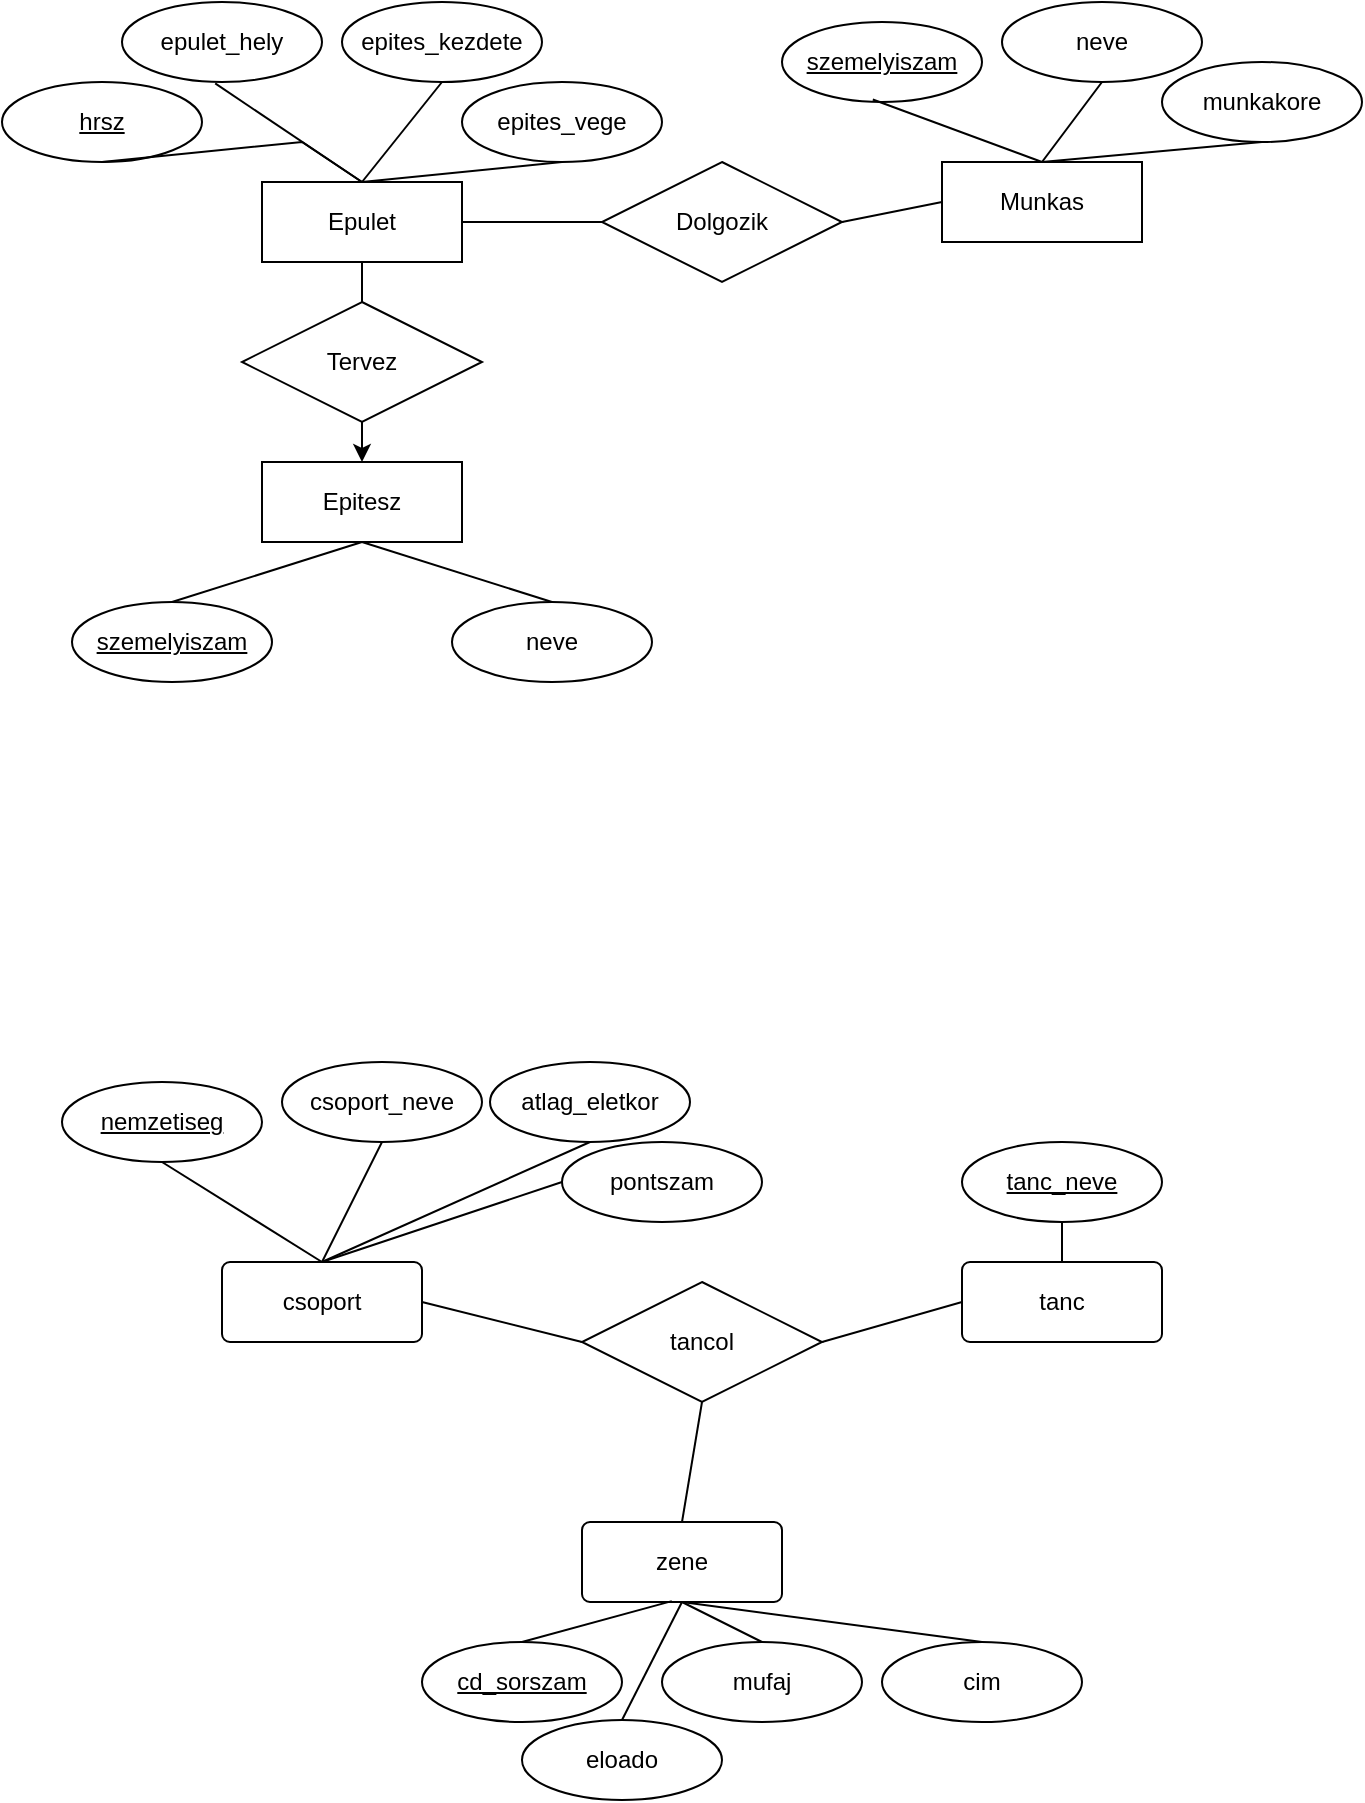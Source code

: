 <mxfile version="20.8.3" type="device"><diagram id="_P5oYdFEomwiM4jC20Ad" name="Page-1"><mxGraphModel dx="682" dy="475" grid="1" gridSize="10" guides="1" tooltips="1" connect="1" arrows="1" fold="1" page="1" pageScale="1" pageWidth="827" pageHeight="1169" math="0" shadow="0"><root><mxCell id="0"/><mxCell id="1" parent="0"/><mxCell id="t21nWH5u9aqQZ-ZXL-J--7" value="Munkas" style="whiteSpace=wrap;html=1;align=center;" vertex="1" parent="1"><mxGeometry x="540" y="350" width="100" height="40" as="geometry"/></mxCell><mxCell id="t21nWH5u9aqQZ-ZXL-J--10" value="Epitesz" style="whiteSpace=wrap;html=1;align=center;" vertex="1" parent="1"><mxGeometry x="200" y="500" width="100" height="40" as="geometry"/></mxCell><mxCell id="t21nWH5u9aqQZ-ZXL-J--11" value="Epulet" style="whiteSpace=wrap;html=1;align=center;" vertex="1" parent="1"><mxGeometry x="200" y="360" width="100" height="40" as="geometry"/></mxCell><mxCell id="t21nWH5u9aqQZ-ZXL-J--13" value="hrsz" style="ellipse;whiteSpace=wrap;html=1;align=center;fontStyle=4;" vertex="1" parent="1"><mxGeometry x="70" y="310" width="100" height="40" as="geometry"/></mxCell><mxCell id="t21nWH5u9aqQZ-ZXL-J--14" value="epulet_hely" style="ellipse;whiteSpace=wrap;html=1;align=center;" vertex="1" parent="1"><mxGeometry x="130" y="270" width="100" height="40" as="geometry"/></mxCell><mxCell id="t21nWH5u9aqQZ-ZXL-J--17" value="" style="endArrow=none;html=1;rounded=0;exitX=0.5;exitY=1;exitDx=0;exitDy=0;entryX=0.5;entryY=0;entryDx=0;entryDy=0;" edge="1" parent="1" source="t21nWH5u9aqQZ-ZXL-J--13" target="t21nWH5u9aqQZ-ZXL-J--11"><mxGeometry relative="1" as="geometry"><mxPoint x="390" y="370" as="sourcePoint"/><mxPoint x="550" y="370" as="targetPoint"/><Array as="points"><mxPoint x="220" y="340"/></Array></mxGeometry></mxCell><mxCell id="t21nWH5u9aqQZ-ZXL-J--18" value="" style="endArrow=none;html=1;rounded=0;exitX=0.5;exitY=0;exitDx=0;exitDy=0;entryX=0.466;entryY=1.018;entryDx=0;entryDy=0;entryPerimeter=0;" edge="1" parent="1" source="t21nWH5u9aqQZ-ZXL-J--11" target="t21nWH5u9aqQZ-ZXL-J--14"><mxGeometry relative="1" as="geometry"><mxPoint x="390" y="370" as="sourcePoint"/><mxPoint x="550" y="370" as="targetPoint"/></mxGeometry></mxCell><mxCell id="t21nWH5u9aqQZ-ZXL-J--19" value="epites_kezdete" style="ellipse;whiteSpace=wrap;html=1;align=center;" vertex="1" parent="1"><mxGeometry x="240" y="270" width="100" height="40" as="geometry"/></mxCell><mxCell id="t21nWH5u9aqQZ-ZXL-J--20" value="epites_vege" style="ellipse;whiteSpace=wrap;html=1;align=center;" vertex="1" parent="1"><mxGeometry x="300" y="310" width="100" height="40" as="geometry"/></mxCell><mxCell id="t21nWH5u9aqQZ-ZXL-J--21" value="" style="endArrow=none;html=1;rounded=0;exitX=0.5;exitY=0;exitDx=0;exitDy=0;entryX=0.5;entryY=1;entryDx=0;entryDy=0;" edge="1" parent="1" source="t21nWH5u9aqQZ-ZXL-J--11" target="t21nWH5u9aqQZ-ZXL-J--19"><mxGeometry relative="1" as="geometry"><mxPoint x="320" y="370" as="sourcePoint"/><mxPoint x="480" y="370" as="targetPoint"/></mxGeometry></mxCell><mxCell id="t21nWH5u9aqQZ-ZXL-J--22" value="" style="endArrow=none;html=1;rounded=0;entryX=0.5;entryY=1;entryDx=0;entryDy=0;" edge="1" parent="1" target="t21nWH5u9aqQZ-ZXL-J--20"><mxGeometry relative="1" as="geometry"><mxPoint x="250" y="360" as="sourcePoint"/><mxPoint x="300" y="320" as="targetPoint"/></mxGeometry></mxCell><mxCell id="t21nWH5u9aqQZ-ZXL-J--23" value="szemelyiszam" style="ellipse;whiteSpace=wrap;html=1;align=center;fontStyle=4;" vertex="1" parent="1"><mxGeometry x="460" y="280" width="100" height="40" as="geometry"/></mxCell><mxCell id="t21nWH5u9aqQZ-ZXL-J--24" value="" style="endArrow=none;html=1;rounded=0;exitX=0.454;exitY=0.968;exitDx=0;exitDy=0;exitPerimeter=0;entryX=0.5;entryY=0;entryDx=0;entryDy=0;" edge="1" parent="1" source="t21nWH5u9aqQZ-ZXL-J--23" target="t21nWH5u9aqQZ-ZXL-J--7"><mxGeometry relative="1" as="geometry"><mxPoint x="350" y="370" as="sourcePoint"/><mxPoint x="510" y="370" as="targetPoint"/></mxGeometry></mxCell><mxCell id="t21nWH5u9aqQZ-ZXL-J--25" value="neve" style="ellipse;whiteSpace=wrap;html=1;align=center;" vertex="1" parent="1"><mxGeometry x="570" y="270" width="100" height="40" as="geometry"/></mxCell><mxCell id="t21nWH5u9aqQZ-ZXL-J--26" value="munkakore" style="ellipse;whiteSpace=wrap;html=1;align=center;" vertex="1" parent="1"><mxGeometry x="650" y="300" width="100" height="40" as="geometry"/></mxCell><mxCell id="t21nWH5u9aqQZ-ZXL-J--27" value="" style="endArrow=none;html=1;rounded=0;exitX=0.5;exitY=1;exitDx=0;exitDy=0;entryX=0.5;entryY=0;entryDx=0;entryDy=0;" edge="1" parent="1" source="t21nWH5u9aqQZ-ZXL-J--25" target="t21nWH5u9aqQZ-ZXL-J--7"><mxGeometry relative="1" as="geometry"><mxPoint x="350" y="370" as="sourcePoint"/><mxPoint x="510" y="370" as="targetPoint"/></mxGeometry></mxCell><mxCell id="t21nWH5u9aqQZ-ZXL-J--28" value="" style="endArrow=none;html=1;rounded=0;exitX=0.5;exitY=1;exitDx=0;exitDy=0;" edge="1" parent="1" source="t21nWH5u9aqQZ-ZXL-J--26"><mxGeometry relative="1" as="geometry"><mxPoint x="630" y="320" as="sourcePoint"/><mxPoint x="590" y="350" as="targetPoint"/></mxGeometry></mxCell><mxCell id="t21nWH5u9aqQZ-ZXL-J--29" value="szemelyiszam" style="ellipse;whiteSpace=wrap;html=1;align=center;fontStyle=4;" vertex="1" parent="1"><mxGeometry x="105" y="570" width="100" height="40" as="geometry"/></mxCell><mxCell id="t21nWH5u9aqQZ-ZXL-J--30" value="" style="endArrow=none;html=1;rounded=0;exitX=0.5;exitY=1;exitDx=0;exitDy=0;entryX=0.5;entryY=0;entryDx=0;entryDy=0;" edge="1" parent="1" source="t21nWH5u9aqQZ-ZXL-J--10" target="t21nWH5u9aqQZ-ZXL-J--29"><mxGeometry relative="1" as="geometry"><mxPoint x="350.4" y="368.72" as="sourcePoint"/><mxPoint x="435" y="400" as="targetPoint"/></mxGeometry></mxCell><mxCell id="t21nWH5u9aqQZ-ZXL-J--31" value="neve" style="ellipse;whiteSpace=wrap;html=1;align=center;" vertex="1" parent="1"><mxGeometry x="295" y="570" width="100" height="40" as="geometry"/></mxCell><mxCell id="t21nWH5u9aqQZ-ZXL-J--32" value="" style="endArrow=none;html=1;rounded=0;exitX=0.5;exitY=1;exitDx=0;exitDy=0;entryX=0.5;entryY=0;entryDx=0;entryDy=0;" edge="1" parent="1" source="t21nWH5u9aqQZ-ZXL-J--10" target="t21nWH5u9aqQZ-ZXL-J--31"><mxGeometry relative="1" as="geometry"><mxPoint x="185" y="410" as="sourcePoint"/><mxPoint x="345" y="410" as="targetPoint"/></mxGeometry></mxCell><mxCell id="t21nWH5u9aqQZ-ZXL-J--34" value="Dolgozik" style="shape=rhombus;perimeter=rhombusPerimeter;whiteSpace=wrap;html=1;align=center;" vertex="1" parent="1"><mxGeometry x="370" y="350" width="120" height="60" as="geometry"/></mxCell><mxCell id="t21nWH5u9aqQZ-ZXL-J--35" value="" style="endArrow=none;html=1;rounded=0;exitX=1;exitY=0.5;exitDx=0;exitDy=0;" edge="1" parent="1" source="t21nWH5u9aqQZ-ZXL-J--11" target="t21nWH5u9aqQZ-ZXL-J--34"><mxGeometry relative="1" as="geometry"><mxPoint x="350" y="290" as="sourcePoint"/><mxPoint x="510" y="290" as="targetPoint"/></mxGeometry></mxCell><mxCell id="t21nWH5u9aqQZ-ZXL-J--41" value="" style="endArrow=none;html=1;rounded=0;entryX=0;entryY=0.5;entryDx=0;entryDy=0;exitX=1;exitY=0.5;exitDx=0;exitDy=0;" edge="1" parent="1" source="t21nWH5u9aqQZ-ZXL-J--34" target="t21nWH5u9aqQZ-ZXL-J--7"><mxGeometry relative="1" as="geometry"><mxPoint x="340" y="290" as="sourcePoint"/><mxPoint x="500" y="290" as="targetPoint"/></mxGeometry></mxCell><mxCell id="t21nWH5u9aqQZ-ZXL-J--42" value="Tervez" style="shape=rhombus;perimeter=rhombusPerimeter;whiteSpace=wrap;html=1;align=center;" vertex="1" parent="1"><mxGeometry x="190" y="420" width="120" height="60" as="geometry"/></mxCell><mxCell id="t21nWH5u9aqQZ-ZXL-J--43" value="" style="endArrow=none;html=1;rounded=0;exitX=0.5;exitY=1;exitDx=0;exitDy=0;" edge="1" parent="1" source="t21nWH5u9aqQZ-ZXL-J--11" target="t21nWH5u9aqQZ-ZXL-J--42"><mxGeometry relative="1" as="geometry"><mxPoint x="270" y="410" as="sourcePoint"/><mxPoint x="430" y="410" as="targetPoint"/></mxGeometry></mxCell><mxCell id="t21nWH5u9aqQZ-ZXL-J--44" value="" style="endArrow=classic;html=1;rounded=0;exitX=0.5;exitY=1;exitDx=0;exitDy=0;" edge="1" parent="1" source="t21nWH5u9aqQZ-ZXL-J--42" target="t21nWH5u9aqQZ-ZXL-J--10"><mxGeometry width="50" height="50" relative="1" as="geometry"><mxPoint x="330" y="440" as="sourcePoint"/><mxPoint x="380" y="390" as="targetPoint"/></mxGeometry></mxCell><mxCell id="t21nWH5u9aqQZ-ZXL-J--46" value="csoport" style="rounded=1;arcSize=10;whiteSpace=wrap;html=1;align=center;" vertex="1" parent="1"><mxGeometry x="180" y="900" width="100" height="40" as="geometry"/></mxCell><mxCell id="t21nWH5u9aqQZ-ZXL-J--47" value="nemzetiseg" style="ellipse;whiteSpace=wrap;html=1;align=center;fontStyle=4;" vertex="1" parent="1"><mxGeometry x="100" y="810" width="100" height="40" as="geometry"/></mxCell><mxCell id="t21nWH5u9aqQZ-ZXL-J--48" value="csoport_neve" style="ellipse;whiteSpace=wrap;html=1;align=center;" vertex="1" parent="1"><mxGeometry x="210" y="800" width="100" height="40" as="geometry"/></mxCell><mxCell id="t21nWH5u9aqQZ-ZXL-J--49" value="atlag_eletkor" style="ellipse;whiteSpace=wrap;html=1;align=center;" vertex="1" parent="1"><mxGeometry x="314" y="800" width="100" height="40" as="geometry"/></mxCell><mxCell id="t21nWH5u9aqQZ-ZXL-J--50" value="pontszam" style="ellipse;whiteSpace=wrap;html=1;align=center;" vertex="1" parent="1"><mxGeometry x="350" y="840" width="100" height="40" as="geometry"/></mxCell><mxCell id="t21nWH5u9aqQZ-ZXL-J--51" value="" style="endArrow=none;html=1;rounded=0;exitX=0.5;exitY=1;exitDx=0;exitDy=0;entryX=0.5;entryY=0;entryDx=0;entryDy=0;" edge="1" parent="1" source="t21nWH5u9aqQZ-ZXL-J--47" target="t21nWH5u9aqQZ-ZXL-J--46"><mxGeometry relative="1" as="geometry"><mxPoint x="320" y="870" as="sourcePoint"/><mxPoint x="480" y="870" as="targetPoint"/></mxGeometry></mxCell><mxCell id="t21nWH5u9aqQZ-ZXL-J--52" value="" style="endArrow=none;html=1;rounded=0;exitX=0.5;exitY=1;exitDx=0;exitDy=0;" edge="1" parent="1" source="t21nWH5u9aqQZ-ZXL-J--48"><mxGeometry relative="1" as="geometry"><mxPoint x="160" y="860" as="sourcePoint"/><mxPoint x="230" y="900" as="targetPoint"/></mxGeometry></mxCell><mxCell id="t21nWH5u9aqQZ-ZXL-J--53" value="" style="endArrow=none;html=1;rounded=0;exitX=0;exitY=0.5;exitDx=0;exitDy=0;entryX=0.5;entryY=0;entryDx=0;entryDy=0;" edge="1" parent="1" source="t21nWH5u9aqQZ-ZXL-J--50" target="t21nWH5u9aqQZ-ZXL-J--46"><mxGeometry relative="1" as="geometry"><mxPoint x="320" y="870" as="sourcePoint"/><mxPoint x="480" y="870" as="targetPoint"/></mxGeometry></mxCell><mxCell id="t21nWH5u9aqQZ-ZXL-J--54" value="" style="endArrow=none;html=1;rounded=0;exitX=0.5;exitY=1;exitDx=0;exitDy=0;" edge="1" parent="1" source="t21nWH5u9aqQZ-ZXL-J--49"><mxGeometry relative="1" as="geometry"><mxPoint x="324" y="891.56" as="sourcePoint"/><mxPoint x="230" y="900" as="targetPoint"/></mxGeometry></mxCell><mxCell id="t21nWH5u9aqQZ-ZXL-J--55" value="tanc" style="rounded=1;arcSize=10;whiteSpace=wrap;html=1;align=center;" vertex="1" parent="1"><mxGeometry x="550" y="900" width="100" height="40" as="geometry"/></mxCell><mxCell id="t21nWH5u9aqQZ-ZXL-J--56" value="tanc_neve" style="ellipse;whiteSpace=wrap;html=1;align=center;fontStyle=4;" vertex="1" parent="1"><mxGeometry x="550" y="840" width="100" height="40" as="geometry"/></mxCell><mxCell id="t21nWH5u9aqQZ-ZXL-J--58" value="" style="endArrow=none;html=1;rounded=0;exitX=0.5;exitY=1;exitDx=0;exitDy=0;entryX=0.5;entryY=0;entryDx=0;entryDy=0;" edge="1" parent="1" source="t21nWH5u9aqQZ-ZXL-J--56" target="t21nWH5u9aqQZ-ZXL-J--55"><mxGeometry relative="1" as="geometry"><mxPoint x="690" y="870" as="sourcePoint"/><mxPoint x="850" y="870" as="targetPoint"/></mxGeometry></mxCell><mxCell id="t21nWH5u9aqQZ-ZXL-J--62" value="zene" style="rounded=1;arcSize=10;whiteSpace=wrap;html=1;align=center;" vertex="1" parent="1"><mxGeometry x="360" y="1030" width="100" height="40" as="geometry"/></mxCell><mxCell id="t21nWH5u9aqQZ-ZXL-J--63" value="cd_sorszam" style="ellipse;whiteSpace=wrap;html=1;align=center;fontStyle=4;" vertex="1" parent="1"><mxGeometry x="280" y="1090" width="100" height="40" as="geometry"/></mxCell><mxCell id="t21nWH5u9aqQZ-ZXL-J--64" value="mufaj" style="ellipse;whiteSpace=wrap;html=1;align=center;" vertex="1" parent="1"><mxGeometry x="400" y="1090" width="100" height="40" as="geometry"/></mxCell><mxCell id="t21nWH5u9aqQZ-ZXL-J--67" value="" style="endArrow=none;html=1;rounded=0;exitX=0.5;exitY=0;exitDx=0;exitDy=0;entryX=0.5;entryY=1;entryDx=0;entryDy=0;" edge="1" parent="1" source="t21nWH5u9aqQZ-ZXL-J--64" target="t21nWH5u9aqQZ-ZXL-J--62"><mxGeometry relative="1" as="geometry"><mxPoint x="500" y="1000" as="sourcePoint"/><mxPoint x="410" y="1030" as="targetPoint"/></mxGeometry></mxCell><mxCell id="t21nWH5u9aqQZ-ZXL-J--69" value="cim" style="ellipse;whiteSpace=wrap;html=1;align=center;" vertex="1" parent="1"><mxGeometry x="510" y="1090" width="100" height="40" as="geometry"/></mxCell><mxCell id="t21nWH5u9aqQZ-ZXL-J--70" value="eloado" style="ellipse;whiteSpace=wrap;html=1;align=center;" vertex="1" parent="1"><mxGeometry x="330" y="1129" width="100" height="40" as="geometry"/></mxCell><mxCell id="t21nWH5u9aqQZ-ZXL-J--71" value="" style="endArrow=none;html=1;rounded=0;exitX=0.449;exitY=0.989;exitDx=0;exitDy=0;exitPerimeter=0;entryX=0.5;entryY=0;entryDx=0;entryDy=0;" edge="1" parent="1" source="t21nWH5u9aqQZ-ZXL-J--62" target="t21nWH5u9aqQZ-ZXL-J--63"><mxGeometry relative="1" as="geometry"><mxPoint x="370" y="970" as="sourcePoint"/><mxPoint x="530" y="970" as="targetPoint"/></mxGeometry></mxCell><mxCell id="t21nWH5u9aqQZ-ZXL-J--72" value="" style="endArrow=none;html=1;rounded=0;exitX=0.5;exitY=1;exitDx=0;exitDy=0;entryX=0.5;entryY=0;entryDx=0;entryDy=0;" edge="1" parent="1" source="t21nWH5u9aqQZ-ZXL-J--62" target="t21nWH5u9aqQZ-ZXL-J--70"><mxGeometry relative="1" as="geometry"><mxPoint x="414.9" y="1079.56" as="sourcePoint"/><mxPoint x="340" y="1100" as="targetPoint"/></mxGeometry></mxCell><mxCell id="t21nWH5u9aqQZ-ZXL-J--73" value="" style="endArrow=none;html=1;rounded=0;entryX=0.5;entryY=0;entryDx=0;entryDy=0;" edge="1" parent="1" target="t21nWH5u9aqQZ-ZXL-J--69"><mxGeometry relative="1" as="geometry"><mxPoint x="410" y="1070" as="sourcePoint"/><mxPoint x="390" y="1139" as="targetPoint"/></mxGeometry></mxCell><mxCell id="t21nWH5u9aqQZ-ZXL-J--75" value="tancol" style="shape=rhombus;perimeter=rhombusPerimeter;whiteSpace=wrap;html=1;align=center;" vertex="1" parent="1"><mxGeometry x="360" y="910" width="120" height="60" as="geometry"/></mxCell><mxCell id="t21nWH5u9aqQZ-ZXL-J--77" value="" style="endArrow=none;html=1;rounded=0;exitX=1;exitY=0.5;exitDx=0;exitDy=0;entryX=0;entryY=0.5;entryDx=0;entryDy=0;" edge="1" parent="1" source="t21nWH5u9aqQZ-ZXL-J--46" target="t21nWH5u9aqQZ-ZXL-J--75"><mxGeometry relative="1" as="geometry"><mxPoint x="380" y="920" as="sourcePoint"/><mxPoint x="360" y="920" as="targetPoint"/></mxGeometry></mxCell><mxCell id="t21nWH5u9aqQZ-ZXL-J--85" value="" style="endArrow=none;html=1;rounded=0;exitX=0.5;exitY=1;exitDx=0;exitDy=0;entryX=0.5;entryY=0;entryDx=0;entryDy=0;" edge="1" parent="1" source="t21nWH5u9aqQZ-ZXL-J--75" target="t21nWH5u9aqQZ-ZXL-J--62"><mxGeometry relative="1" as="geometry"><mxPoint x="390" y="980" as="sourcePoint"/><mxPoint x="550" y="980" as="targetPoint"/></mxGeometry></mxCell><mxCell id="t21nWH5u9aqQZ-ZXL-J--86" value="" style="endArrow=none;html=1;rounded=0;exitX=1;exitY=0.5;exitDx=0;exitDy=0;entryX=0;entryY=0.5;entryDx=0;entryDy=0;" edge="1" parent="1" source="t21nWH5u9aqQZ-ZXL-J--75" target="t21nWH5u9aqQZ-ZXL-J--55"><mxGeometry relative="1" as="geometry"><mxPoint x="390" y="980" as="sourcePoint"/><mxPoint x="550" y="980" as="targetPoint"/></mxGeometry></mxCell></root></mxGraphModel></diagram></mxfile>